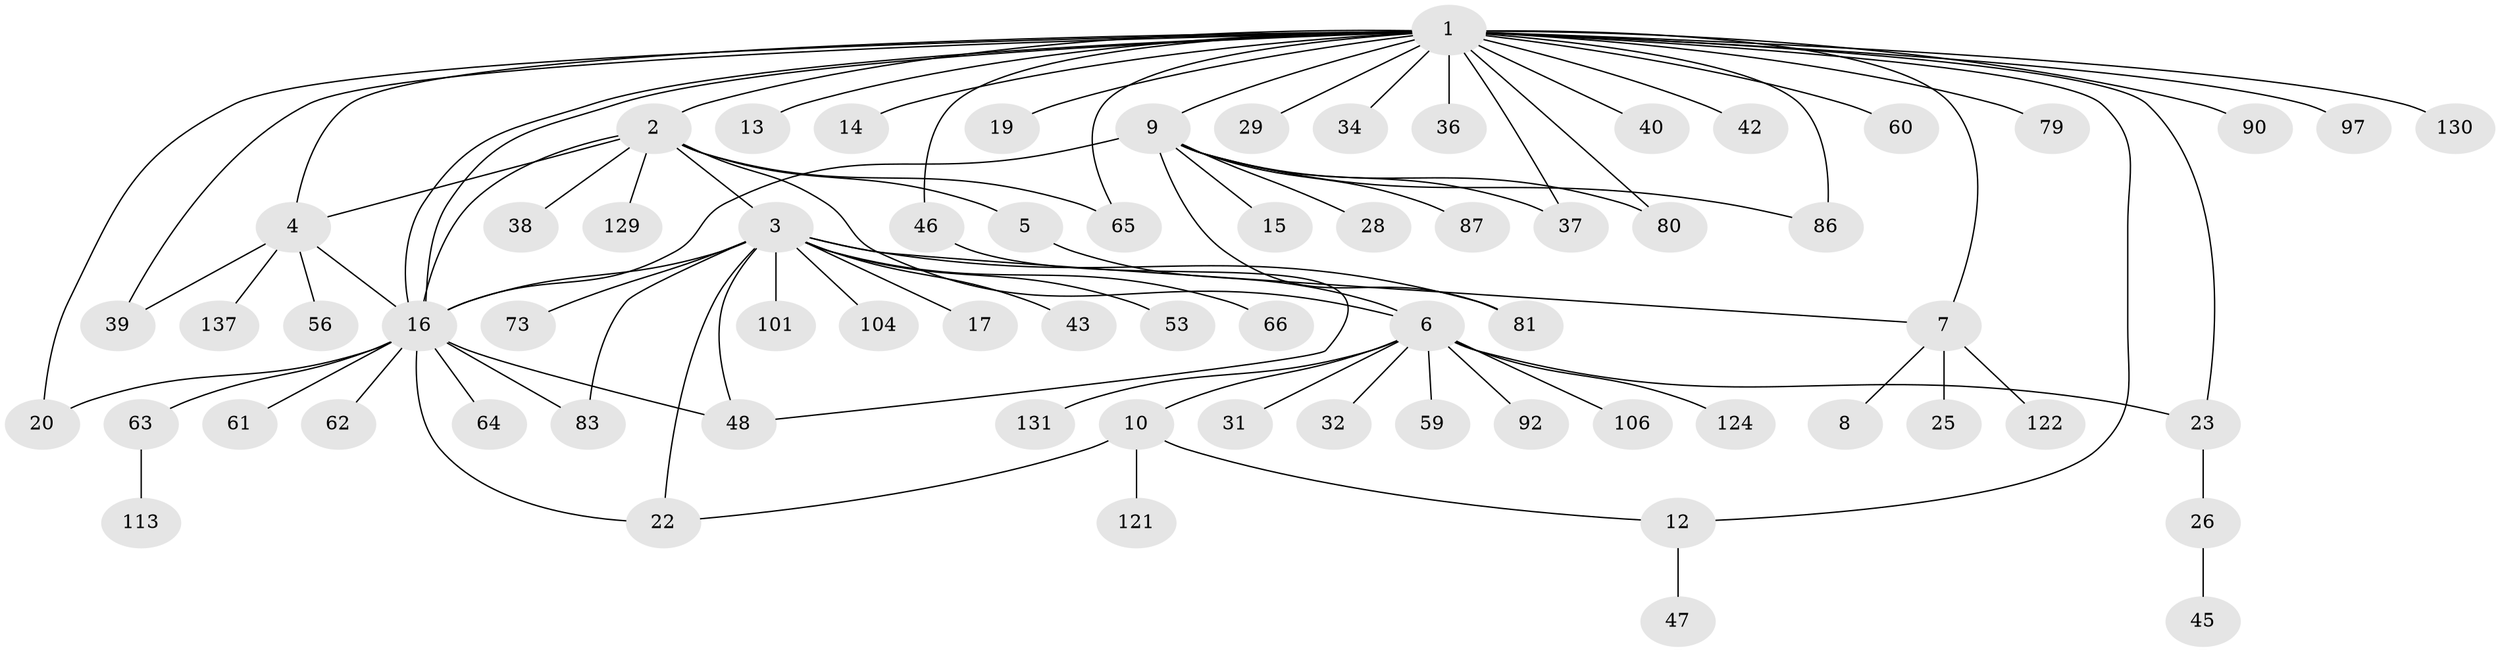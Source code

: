 // original degree distribution, {29: 0.007246376811594203, 9: 0.014492753623188406, 16: 0.007246376811594203, 7: 0.014492753623188406, 3: 0.028985507246376812, 11: 0.007246376811594203, 5: 0.014492753623188406, 1: 0.572463768115942, 4: 0.06521739130434782, 2: 0.2391304347826087, 13: 0.007246376811594203, 6: 0.014492753623188406, 12: 0.007246376811594203}
// Generated by graph-tools (version 1.1) at 2025/17/03/04/25 18:17:58]
// undirected, 69 vertices, 90 edges
graph export_dot {
graph [start="1"]
  node [color=gray90,style=filled];
  1;
  2;
  3;
  4 [super="+11+93+50"];
  5 [super="+30"];
  6 [super="+27"];
  7 [super="+18"];
  8;
  9;
  10;
  12 [super="+138+33"];
  13 [super="+114"];
  14;
  15;
  16 [super="+52+21+72+98+95+77+94+57+70+24+49"];
  17;
  19;
  20;
  22 [super="+103+54"];
  23 [super="+117+135+69"];
  25 [super="+67"];
  26;
  28;
  29 [super="+41"];
  31 [super="+123"];
  32;
  34;
  36 [super="+125"];
  37 [super="+96"];
  38;
  39 [super="+119+74"];
  40;
  42;
  43;
  45;
  46;
  47 [super="+120+107+111"];
  48 [super="+136+78+55"];
  53;
  56;
  59;
  60 [super="+76"];
  61 [super="+71"];
  62;
  63;
  64;
  65 [super="+109+127"];
  66;
  73;
  79;
  80;
  81;
  83 [super="+116"];
  86 [super="+126+102"];
  87;
  90 [super="+134"];
  92;
  97;
  101;
  104;
  106;
  113;
  121;
  122;
  124;
  129;
  130;
  131;
  137;
  1 -- 2;
  1 -- 4;
  1 -- 9;
  1 -- 12;
  1 -- 13;
  1 -- 14;
  1 -- 16;
  1 -- 16;
  1 -- 19;
  1 -- 20;
  1 -- 23;
  1 -- 29;
  1 -- 34;
  1 -- 36;
  1 -- 37;
  1 -- 39;
  1 -- 40;
  1 -- 42;
  1 -- 46;
  1 -- 60;
  1 -- 65;
  1 -- 79;
  1 -- 80;
  1 -- 86 [weight=2];
  1 -- 90;
  1 -- 97;
  1 -- 130;
  1 -- 7;
  2 -- 3;
  2 -- 5;
  2 -- 6;
  2 -- 38;
  2 -- 65;
  2 -- 129;
  2 -- 4;
  2 -- 16;
  3 -- 7;
  3 -- 17;
  3 -- 43;
  3 -- 48;
  3 -- 53;
  3 -- 66;
  3 -- 73;
  3 -- 81;
  3 -- 83;
  3 -- 101;
  3 -- 104;
  3 -- 22;
  3 -- 16 [weight=3];
  4 -- 56;
  4 -- 16 [weight=2];
  4 -- 39;
  4 -- 137;
  5 -- 6;
  6 -- 10;
  6 -- 31;
  6 -- 32;
  6 -- 59;
  6 -- 92;
  6 -- 106;
  6 -- 124;
  6 -- 131;
  6 -- 23;
  7 -- 8;
  7 -- 25;
  7 -- 122;
  9 -- 15;
  9 -- 28;
  9 -- 80;
  9 -- 81;
  9 -- 87;
  9 -- 86;
  9 -- 16;
  9 -- 37;
  10 -- 22;
  10 -- 121;
  10 -- 12;
  12 -- 47;
  16 -- 63;
  16 -- 20;
  16 -- 61;
  16 -- 64;
  16 -- 48;
  16 -- 83;
  16 -- 62;
  16 -- 22;
  23 -- 26;
  26 -- 45;
  46 -- 48;
  63 -- 113;
}
